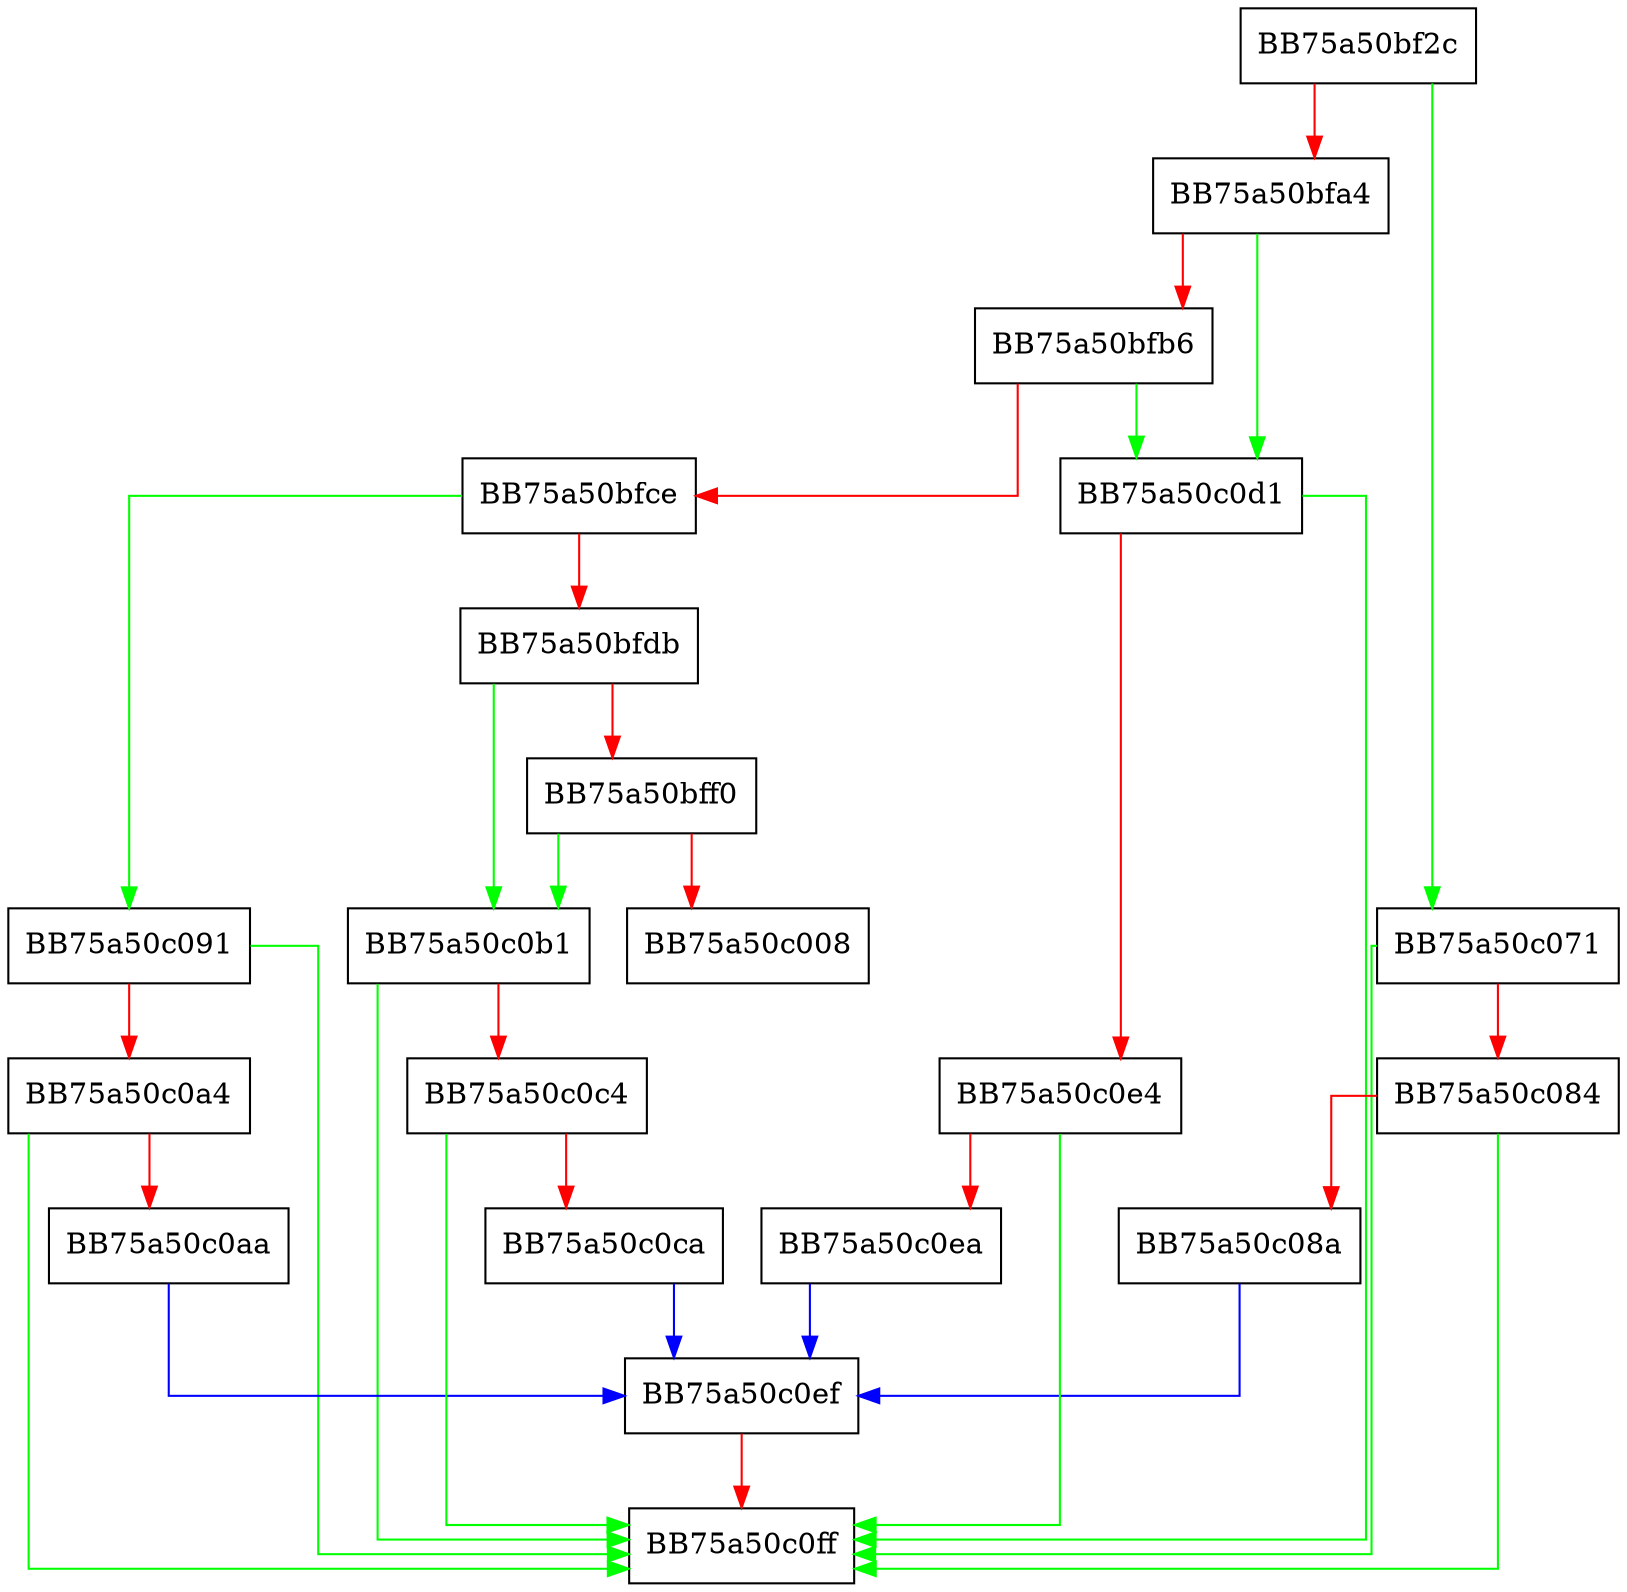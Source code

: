 digraph NewRuleSignatureFromData {
  node [shape="box"];
  graph [splines=ortho];
  BB75a50bf2c -> BB75a50c071 [color="green"];
  BB75a50bf2c -> BB75a50bfa4 [color="red"];
  BB75a50bfa4 -> BB75a50c0d1 [color="green"];
  BB75a50bfa4 -> BB75a50bfb6 [color="red"];
  BB75a50bfb6 -> BB75a50c0d1 [color="green"];
  BB75a50bfb6 -> BB75a50bfce [color="red"];
  BB75a50bfce -> BB75a50c091 [color="green"];
  BB75a50bfce -> BB75a50bfdb [color="red"];
  BB75a50bfdb -> BB75a50c0b1 [color="green"];
  BB75a50bfdb -> BB75a50bff0 [color="red"];
  BB75a50bff0 -> BB75a50c0b1 [color="green"];
  BB75a50bff0 -> BB75a50c008 [color="red"];
  BB75a50c071 -> BB75a50c0ff [color="green"];
  BB75a50c071 -> BB75a50c084 [color="red"];
  BB75a50c084 -> BB75a50c0ff [color="green"];
  BB75a50c084 -> BB75a50c08a [color="red"];
  BB75a50c08a -> BB75a50c0ef [color="blue"];
  BB75a50c091 -> BB75a50c0ff [color="green"];
  BB75a50c091 -> BB75a50c0a4 [color="red"];
  BB75a50c0a4 -> BB75a50c0ff [color="green"];
  BB75a50c0a4 -> BB75a50c0aa [color="red"];
  BB75a50c0aa -> BB75a50c0ef [color="blue"];
  BB75a50c0b1 -> BB75a50c0ff [color="green"];
  BB75a50c0b1 -> BB75a50c0c4 [color="red"];
  BB75a50c0c4 -> BB75a50c0ff [color="green"];
  BB75a50c0c4 -> BB75a50c0ca [color="red"];
  BB75a50c0ca -> BB75a50c0ef [color="blue"];
  BB75a50c0d1 -> BB75a50c0ff [color="green"];
  BB75a50c0d1 -> BB75a50c0e4 [color="red"];
  BB75a50c0e4 -> BB75a50c0ff [color="green"];
  BB75a50c0e4 -> BB75a50c0ea [color="red"];
  BB75a50c0ea -> BB75a50c0ef [color="blue"];
  BB75a50c0ef -> BB75a50c0ff [color="red"];
}